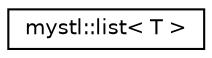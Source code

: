 digraph "Graphical Class Hierarchy"
{
  edge [fontname="Helvetica",fontsize="10",labelfontname="Helvetica",labelfontsize="10"];
  node [fontname="Helvetica",fontsize="10",shape=record];
  rankdir="LR";
  Node0 [label="mystl::list\< T \>",height=0.2,width=0.4,color="black", fillcolor="white", style="filled",URL="$classmystl_1_1list.html"];
}
